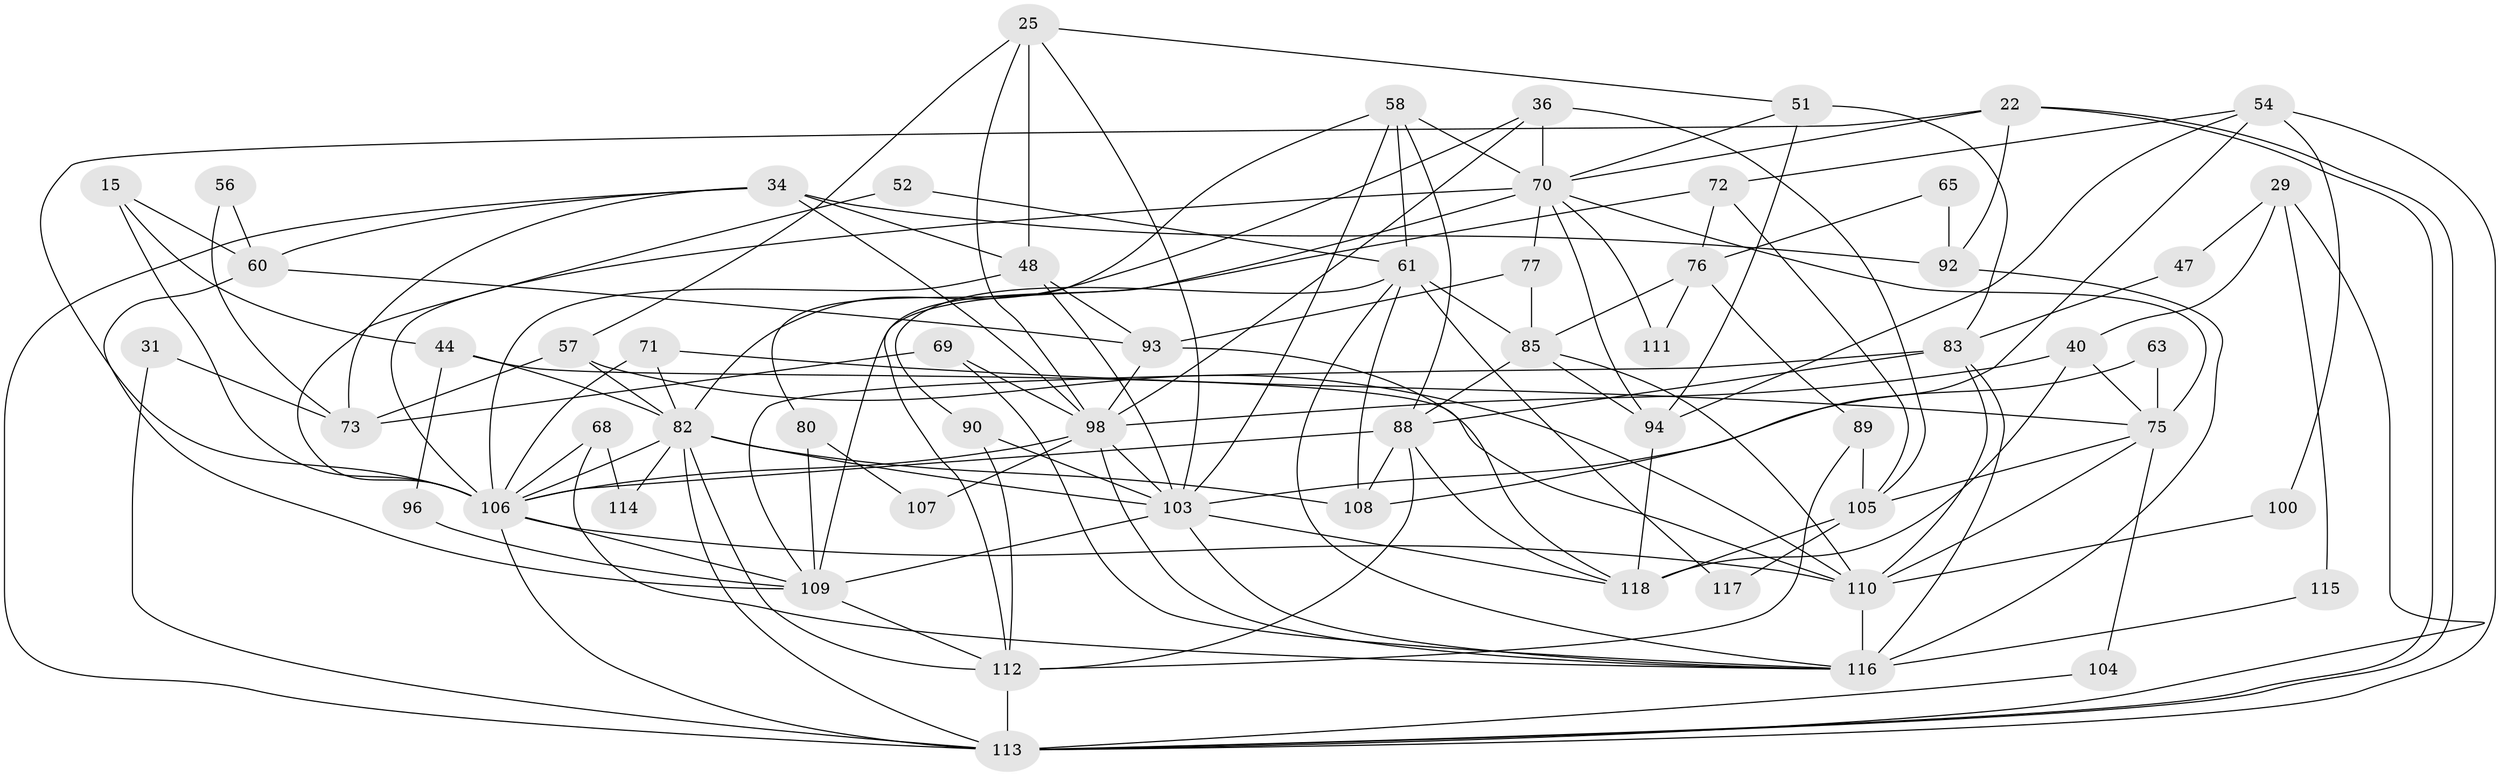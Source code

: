 // original degree distribution, {5: 0.19491525423728814, 3: 0.2457627118644068, 6: 0.0847457627118644, 4: 0.23728813559322035, 2: 0.1694915254237288, 8: 0.01694915254237288, 7: 0.05084745762711865}
// Generated by graph-tools (version 1.1) at 2025/50/03/09/25 04:50:24]
// undirected, 59 vertices, 142 edges
graph export_dot {
graph [start="1"]
  node [color=gray90,style=filled];
  15;
  22;
  25 [super="+21"];
  29;
  31;
  34 [super="+14"];
  36 [super="+8+4"];
  40;
  44;
  47;
  48;
  51 [super="+5"];
  52;
  54 [super="+39+38"];
  56;
  57;
  58 [super="+11"];
  60;
  61 [super="+16+17"];
  63;
  65;
  68;
  69;
  70 [super="+2+28"];
  71;
  72 [super="+13"];
  73;
  75 [super="+6+27"];
  76;
  77 [super="+50"];
  80;
  82 [super="+81+43"];
  83 [super="+42"];
  85;
  88 [super="+18+30+33"];
  89;
  90;
  92 [super="+64"];
  93 [super="+53"];
  94 [super="+49"];
  96;
  98 [super="+74+87"];
  100;
  103 [super="+7+86+95"];
  104;
  105;
  106 [super="+79+78+91"];
  107;
  108;
  109 [super="+26+101"];
  110 [super="+62+84"];
  111;
  112 [super="+102"];
  113 [super="+59"];
  114;
  115;
  116 [super="+97+99"];
  117;
  118 [super="+67"];
  15 -- 60;
  15 -- 44;
  15 -- 106;
  22 -- 113;
  22 -- 113;
  22 -- 92;
  22 -- 70;
  22 -- 106;
  25 -- 48;
  25 -- 57;
  25 -- 51;
  25 -- 98 [weight=2];
  25 -- 103 [weight=2];
  29 -- 40;
  29 -- 47;
  29 -- 115;
  29 -- 113;
  31 -- 73;
  31 -- 113;
  34 -- 73 [weight=2];
  34 -- 92 [weight=3];
  34 -- 113 [weight=2];
  34 -- 98 [weight=3];
  34 -- 48;
  34 -- 60;
  36 -- 105;
  36 -- 98;
  36 -- 70 [weight=2];
  36 -- 82;
  40 -- 98;
  40 -- 118;
  40 -- 75;
  44 -- 82;
  44 -- 96;
  44 -- 110;
  47 -- 83;
  48 -- 103;
  48 -- 106;
  48 -- 93;
  51 -- 83 [weight=2];
  51 -- 94 [weight=2];
  51 -- 70;
  52 -- 61;
  52 -- 106;
  54 -- 113 [weight=2];
  54 -- 108;
  54 -- 100;
  54 -- 72;
  54 -- 94;
  56 -- 73;
  56 -- 60;
  57 -- 73;
  57 -- 82;
  57 -- 110;
  58 -- 80;
  58 -- 88;
  58 -- 61;
  58 -- 103;
  58 -- 70;
  60 -- 93;
  60 -- 109;
  61 -- 116 [weight=2];
  61 -- 117;
  61 -- 90;
  61 -- 108;
  61 -- 85;
  63 -- 75;
  63 -- 103;
  65 -- 92;
  65 -- 76;
  68 -- 114;
  68 -- 106;
  68 -- 116;
  69 -- 73;
  69 -- 116;
  69 -- 98;
  70 -- 77 [weight=2];
  70 -- 112;
  70 -- 75;
  70 -- 111;
  70 -- 94;
  70 -- 106;
  71 -- 82;
  71 -- 75;
  71 -- 106;
  72 -- 109;
  72 -- 105;
  72 -- 76;
  75 -- 105;
  75 -- 104;
  75 -- 110 [weight=2];
  76 -- 89;
  76 -- 85;
  76 -- 111;
  77 -- 85 [weight=2];
  77 -- 93;
  80 -- 109 [weight=2];
  80 -- 107;
  82 -- 108;
  82 -- 114 [weight=2];
  82 -- 113;
  82 -- 106 [weight=2];
  82 -- 103 [weight=3];
  82 -- 112 [weight=2];
  83 -- 109;
  83 -- 88;
  83 -- 110;
  83 -- 116 [weight=2];
  85 -- 94;
  85 -- 88;
  85 -- 110;
  88 -- 118;
  88 -- 108;
  88 -- 112;
  88 -- 106;
  89 -- 105;
  89 -- 112;
  90 -- 103;
  90 -- 112;
  92 -- 116 [weight=2];
  93 -- 98;
  93 -- 118;
  94 -- 118;
  96 -- 109;
  98 -- 107;
  98 -- 106 [weight=2];
  98 -- 116;
  98 -- 103;
  100 -- 110;
  103 -- 118;
  103 -- 109 [weight=3];
  103 -- 116;
  104 -- 113;
  105 -- 117;
  105 -- 118 [weight=2];
  106 -- 113;
  106 -- 109 [weight=3];
  106 -- 110 [weight=2];
  109 -- 112;
  110 -- 116 [weight=2];
  112 -- 113 [weight=2];
  115 -- 116;
}
